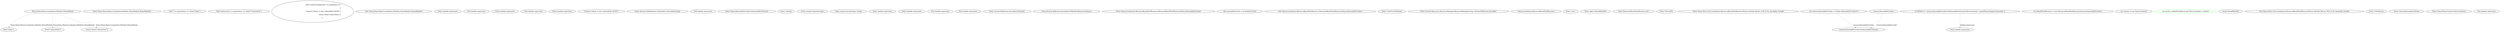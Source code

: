 digraph  {
n16 [label="Nancy.Demo.Razor.Localization.Modules.HomeModule", span=""];
n0 [cluster="Nancy.Demo.Razor.Localization.Modules.HomeModule.HomeModule()", label="Entry Nancy.Demo.Razor.Localization.Modules.HomeModule.HomeModule()", span="6-6"];
n1 [cluster="Nancy.Demo.Razor.Localization.Modules.HomeModule.HomeModule()", label="Get[''/''] = parameters => View[''Index'']", span="8-8"];
n2 [cluster="Nancy.Demo.Razor.Localization.Modules.HomeModule.HomeModule()", label="Get[''/cultureview''] = parameters => View[''CultureView'']", span="10-10"];
n3 [cluster="Nancy.Demo.Razor.Localization.Modules.HomeModule.HomeModule()", label="Get[''/cultureviewgerman''] = parameters =>\r\n                                        {\r\n                                            Context.Culture = new CultureInfo(''de-DE'');\r\n                                            return View[''CultureView''];\r\n                                        }", span="12-16"];
n4 [cluster="Nancy.Demo.Razor.Localization.Modules.HomeModule.HomeModule()", label="Exit Nancy.Demo.Razor.Localization.Modules.HomeModule.HomeModule()", span="6-6"];
n5 [cluster="lambda expression", label="Entry lambda expression", span="8-8"];
n6 [cluster="lambda expression", label="View[''Index'']", span="8-8"];
n7 [cluster="lambda expression", label="Exit lambda expression", span="8-8"];
n8 [cluster="lambda expression", label="Entry lambda expression", span="10-10"];
n9 [cluster="lambda expression", label="View[''CultureView'']", span="10-10"];
n10 [cluster="lambda expression", label="Exit lambda expression", span="10-10"];
n11 [cluster="lambda expression", label="Entry lambda expression", span="12-16"];
n12 [cluster="lambda expression", label="Context.Culture = new CultureInfo(''de-DE'')", span="14-14"];
n13 [cluster="lambda expression", label="return View[''CultureView''];", span="15-15"];
n15 [cluster="System.Globalization.CultureInfo.CultureInfo(string)", label="Entry System.Globalization.CultureInfo.CultureInfo(string)", span="0-0"];
n14 [cluster="lambda expression", label="Exit lambda expression", span="12-16"];
m0_7 [cluster="Nancy.IAssemblyProvider.GetAssembliesToScan()", file="ResourceBasedTextResource.cs", label="Entry Nancy.IAssemblyProvider.GetAssembliesToScan()", span="14-14"];
m0_16 [cluster="Unk.Any", file="ResourceBasedTextResource.cs", label="Entry Unk.Any", span=""];
m0_20 [cluster="string.Contains(string)", file="ResourceBasedTextResource.cs", label="Entry string.Contains(string)", span="0-0"];
m0_10 [cluster="string.Concat(string, string)", file="ResourceBasedTextResource.cs", label="Entry string.Concat(string, string)", span="0-0"];
m0_17 [cluster="lambda expression", file="ResourceBasedTextResource.cs", label="Entry lambda expression", span="27-27"];
m0_12 [cluster="lambda expression", file="ResourceBasedTextResource.cs", label="Entry lambda expression", span="27-27"];
m0_14 [cluster="lambda expression", file="ResourceBasedTextResource.cs", label="Exit lambda expression", span="27-27"];
m0_19 [cluster="lambda expression", file="ResourceBasedTextResource.cs", label="Exit lambda expression", span="27-27"];
m0_9 [cluster="System.Reflection.Assembly.GetName()", file="ResourceBasedTextResource.cs", label="Entry System.Reflection.Assembly.GetName()", span="0-0"];
m0_15 [cluster="System.Reflection.Assembly.GetManifestResourceNames()", file="ResourceBasedTextResource.cs", label="Entry System.Reflection.Assembly.GetManifestResourceNames()", span="0-0"];
m0_0 [cluster="Nancy.Localization.ResourceBasedTextResource.ResourceBasedTextResource(Nancy.IAssemblyProvider)", file="ResourceBasedTextResource.cs", label="Entry Nancy.Localization.ResourceBasedTextResource.ResourceBasedTextResource(Nancy.IAssemblyProvider)", span="21-21"];
m0_1 [cluster="Nancy.Localization.ResourceBasedTextResource.ResourceBasedTextResource(Nancy.IAssemblyProvider)", file="ResourceBasedTextResource.cs", label="this.assemblyProvider = assemblyProvider", span="23-23"];
m0_6 [cluster="Nancy.Localization.ResourceBasedTextResource.ResourceBasedTextResource(Nancy.IAssemblyProvider)", file="ResourceBasedTextResource.cs", label="Exit Nancy.Localization.ResourceBasedTextResource.ResourceBasedTextResource(Nancy.IAssemblyProvider)", span="21-21"];
m0_8 [cluster="Unk.FirstOrDefault", file="ResourceBasedTextResource.cs", label="Entry Unk.FirstOrDefault", span=""];
m0_11 [cluster="System.Resources.ResourceManager.ResourceManager(string, System.Reflection.Assembly)", file="ResourceBasedTextResource.cs", label="Entry System.Resources.ResourceManager.ResourceManager(string, System.Reflection.Assembly)", span="0-0"];
m0_21 [file="ResourceBasedTextResource.cs", label="Nancy.Localization.ResourceBasedTextResource", span=""];
m1_8 [cluster="Unk.>", file="ResourceBasedTextResourceFixture.cs", label="Entry Unk.>", span=""];
m1_13 [cluster="object.ShouldBeNull()", file="ResourceBasedTextResourceFixture.cs", label="Entry object.ShouldBeNull()", span="135-135"];
m1_11 [cluster="ResourceBasedTextResource.cstr", file="ResourceBasedTextResourceFixture.cs", label="Entry ResourceBasedTextResource.cstr", span=""];
m1_9 [cluster="Unk.CallTo", file="ResourceBasedTextResourceFixture.cs", label="Entry Unk.CallTo", span=""];
m1_0 [cluster="Nancy.Tests.Unit.Localization.ResourceBasedTextResourceFixture.Should_Return_Null_If_No_Assembly_Found()", file="ResourceBasedTextResourceFixture.cs", label="Entry Nancy.Tests.Unit.Localization.ResourceBasedTextResourceFixture.Should_Return_Null_If_No_Assembly_Found()", span="10-10"];
m1_1 [cluster="Nancy.Tests.Unit.Localization.ResourceBasedTextResourceFixture.Should_Return_Null_If_No_Assembly_Found()", file="ResourceBasedTextResourceFixture.cs", label="var resourceAssemblyProvider = A.Fake<IAssemblyProvider>()", span="13-13"];
m1_2 [cluster="Nancy.Tests.Unit.Localization.ResourceBasedTextResourceFixture.Should_Return_Null_If_No_Assembly_Found()", file="ResourceBasedTextResourceFixture.cs", label="A.CallTo(() => resourceAssemblyProvider.GetAssembliesToScan()).Returns(new[] { typeof(NancyEngine).Assembly })", span="14-14"];
m1_3 [cluster="Nancy.Tests.Unit.Localization.ResourceBasedTextResourceFixture.Should_Return_Null_If_No_Assembly_Found()", file="ResourceBasedTextResourceFixture.cs", label="var defaultTextResource = new ResourceBasedTextResource(resourceAssemblyProvider)", span="16-16"];
m1_4 [cluster="Nancy.Tests.Unit.Localization.ResourceBasedTextResourceFixture.Should_Return_Null_If_No_Assembly_Found()", file="ResourceBasedTextResourceFixture.cs", label="var context = new NancyContext()", span="17-17"];
m1_5 [cluster="Nancy.Tests.Unit.Localization.ResourceBasedTextResourceFixture.Should_Return_Null_If_No_Assembly_Found()", color=green, community=0, file="ResourceBasedTextResourceFixture.cs", label="var result = defaultTextResource[''Texts.Greeting'', context]", prediction=0, span="20-20"];
m1_6 [cluster="Nancy.Tests.Unit.Localization.ResourceBasedTextResourceFixture.Should_Return_Null_If_No_Assembly_Found()", file="ResourceBasedTextResourceFixture.cs", label="result.ShouldBeNull()", span="23-23"];
m1_7 [cluster="Nancy.Tests.Unit.Localization.ResourceBasedTextResourceFixture.Should_Return_Null_If_No_Assembly_Found()", file="ResourceBasedTextResourceFixture.cs", label="Exit Nancy.Tests.Unit.Localization.ResourceBasedTextResourceFixture.Should_Return_Null_If_No_Assembly_Found()", span="10-10"];
m1_10 [cluster="Unk.Returns", file="ResourceBasedTextResourceFixture.cs", label="Entry Unk.Returns", span=""];
m1_17 [cluster="Unk.GetAssembliesToScan", file="ResourceBasedTextResourceFixture.cs", label="Entry Unk.GetAssembliesToScan", span=""];
m1_12 [cluster="Nancy.NancyContext.NancyContext()", file="ResourceBasedTextResourceFixture.cs", label="Entry Nancy.NancyContext.NancyContext()", span="24-24"];
m1_14 [cluster="lambda expression", file="ResourceBasedTextResourceFixture.cs", label="Entry lambda expression", span="14-14"];
m1_15 [cluster="lambda expression", file="ResourceBasedTextResourceFixture.cs", label="resourceAssemblyProvider.GetAssembliesToScan()", span="14-14"];
m1_16 [cluster="lambda expression", file="ResourceBasedTextResourceFixture.cs", label="Exit lambda expression", span="14-14"];
m1_18 [file="ResourceBasedTextResourceFixture.cs", label=resourceAssemblyProvider, span=""];
n16 -> n6  [color=darkseagreen4, key=1, label="Nancy.Demo.Razor.Localization.Modules.HomeModule", style=dashed];
n16 -> n9  [color=darkseagreen4, key=1, label="Nancy.Demo.Razor.Localization.Modules.HomeModule", style=dashed];
n16 -> n13  [color=darkseagreen4, key=1, label="Nancy.Demo.Razor.Localization.Modules.HomeModule", style=dashed];
m1_1 -> m1_15  [color=darkseagreen4, key=1, label=resourceAssemblyProvider, style=dashed];
m1_2 -> m1_14  [color=darkseagreen4, key=1, label="lambda expression", style=dashed];
m1_18 -> m1_15  [color=darkseagreen4, key=1, label=resourceAssemblyProvider, style=dashed];
}
